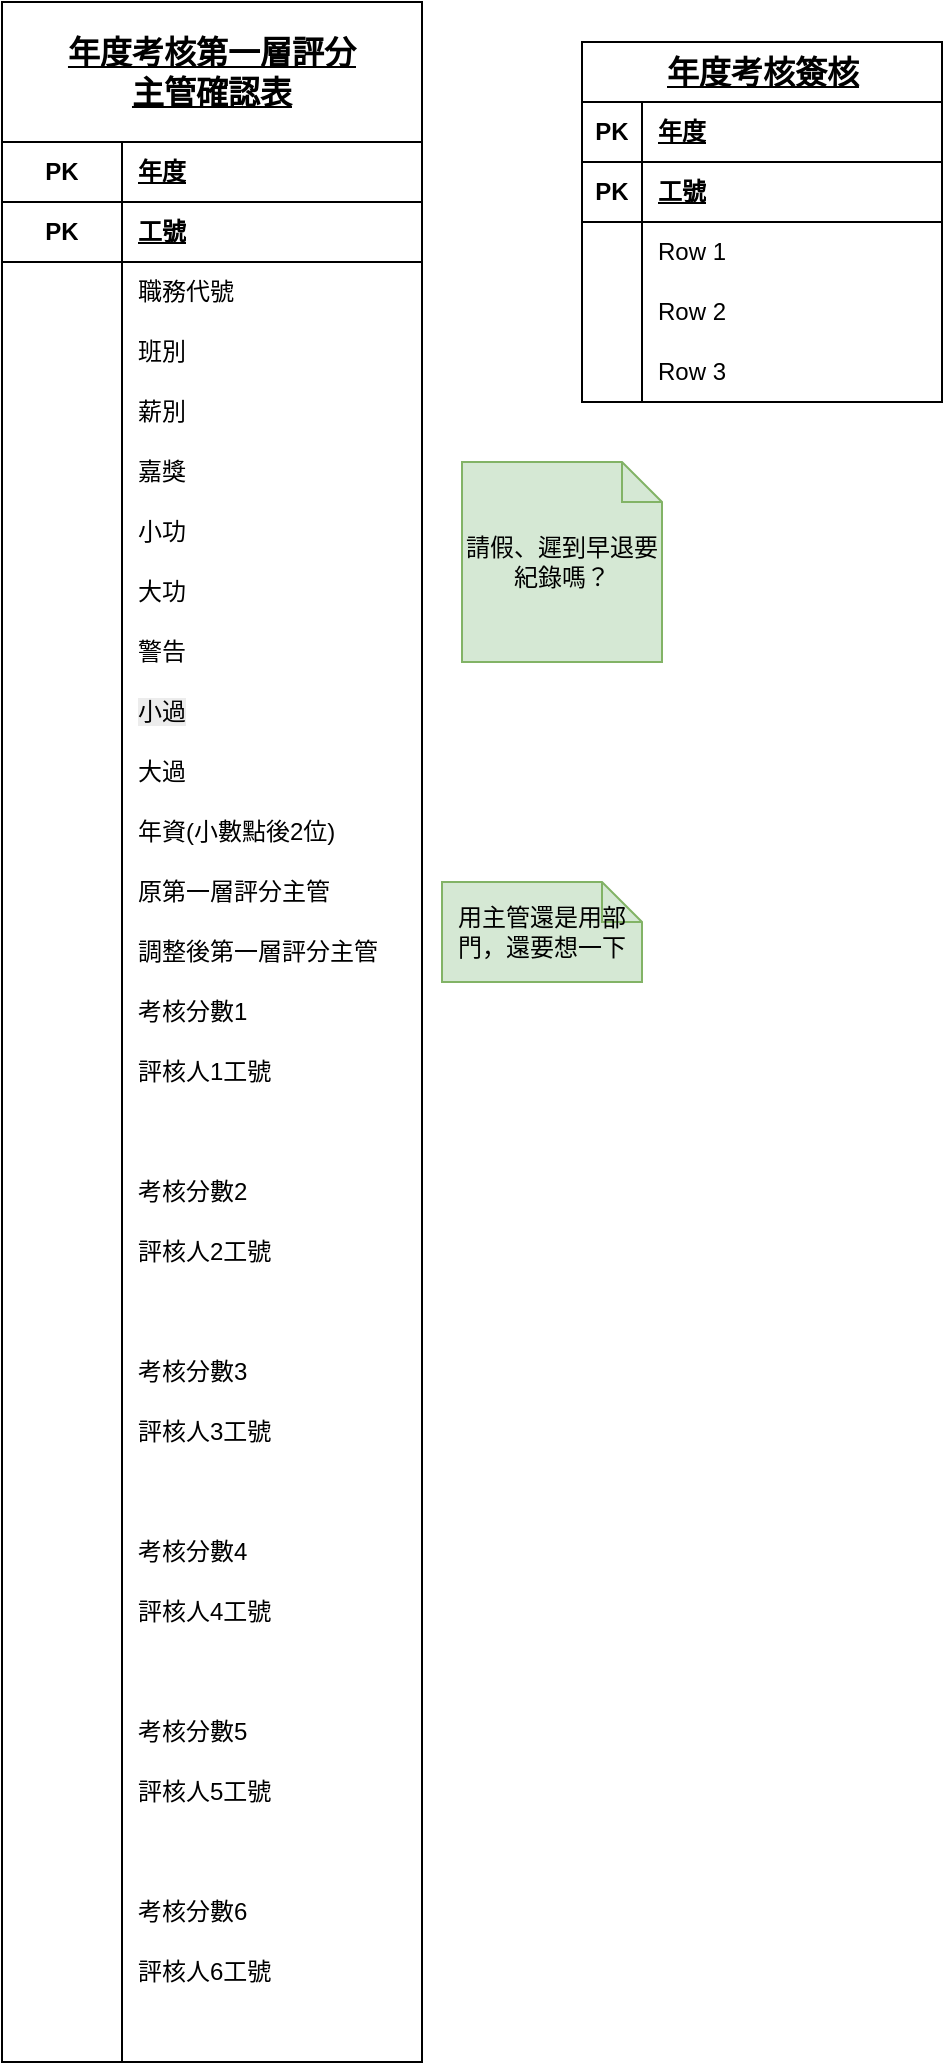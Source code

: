 <mxfile version="28.1.1">
  <diagram id="C5RBs43oDa-KdzZeNtuy" name="Page-1">
    <mxGraphModel dx="1178" dy="734" grid="1" gridSize="10" guides="1" tooltips="1" connect="1" arrows="1" fold="1" page="1" pageScale="1" pageWidth="827" pageHeight="1169" math="0" shadow="0">
      <root>
        <mxCell id="WIyWlLk6GJQsqaUBKTNV-0" />
        <mxCell id="WIyWlLk6GJQsqaUBKTNV-1" parent="WIyWlLk6GJQsqaUBKTNV-0" />
        <mxCell id="mXp_F0Fjo8n4CY_Ymyif-0" value="&lt;u&gt;&lt;span style=&quot;font-family: 微軟正黑體;&quot;&gt;&lt;font style=&quot;font-size: 16px;&quot;&gt;年度考核第一層評分&lt;br&gt;主管確認表&lt;/font&gt;&lt;/span&gt;&lt;/u&gt;" style="shape=table;startSize=70;container=1;collapsible=1;childLayout=tableLayout;fixedRows=1;rowLines=0;fontStyle=1;align=center;resizeLast=1;html=1;whiteSpace=wrap;" parent="WIyWlLk6GJQsqaUBKTNV-1" vertex="1">
          <mxGeometry x="210" y="110" width="210" height="1030" as="geometry" />
        </mxCell>
        <mxCell id="mXp_F0Fjo8n4CY_Ymyif-42" style="shape=tableRow;horizontal=0;startSize=0;swimlaneHead=0;swimlaneBody=0;fillColor=none;collapsible=0;dropTarget=0;points=[[0,0.5],[1,0.5]];portConstraint=eastwest;top=0;left=0;right=0;bottom=1;html=1;" parent="mXp_F0Fjo8n4CY_Ymyif-0" vertex="1">
          <mxGeometry y="70" width="210" height="30" as="geometry" />
        </mxCell>
        <mxCell id="mXp_F0Fjo8n4CY_Ymyif-43" value="PK" style="shape=partialRectangle;connectable=0;fillColor=none;top=0;left=0;bottom=0;right=0;fontStyle=1;overflow=hidden;html=1;whiteSpace=wrap;" parent="mXp_F0Fjo8n4CY_Ymyif-42" vertex="1">
          <mxGeometry width="60" height="30" as="geometry">
            <mxRectangle width="60" height="30" as="alternateBounds" />
          </mxGeometry>
        </mxCell>
        <mxCell id="mXp_F0Fjo8n4CY_Ymyif-44" value="年度" style="shape=partialRectangle;connectable=0;fillColor=none;top=0;left=0;bottom=0;right=0;align=left;spacingLeft=6;fontStyle=5;overflow=hidden;html=1;whiteSpace=wrap;" parent="mXp_F0Fjo8n4CY_Ymyif-42" vertex="1">
          <mxGeometry x="60" width="150" height="30" as="geometry">
            <mxRectangle width="150" height="30" as="alternateBounds" />
          </mxGeometry>
        </mxCell>
        <mxCell id="mXp_F0Fjo8n4CY_Ymyif-4" value="" style="shape=tableRow;horizontal=0;startSize=0;swimlaneHead=0;swimlaneBody=0;fillColor=none;collapsible=0;dropTarget=0;points=[[0,0.5],[1,0.5]];portConstraint=eastwest;top=0;left=0;right=0;bottom=1;html=1;" parent="mXp_F0Fjo8n4CY_Ymyif-0" vertex="1">
          <mxGeometry y="100" width="210" height="30" as="geometry" />
        </mxCell>
        <mxCell id="mXp_F0Fjo8n4CY_Ymyif-5" value="PK" style="shape=partialRectangle;connectable=0;fillColor=none;top=0;left=0;bottom=0;right=0;fontStyle=1;overflow=hidden;html=1;whiteSpace=wrap;" parent="mXp_F0Fjo8n4CY_Ymyif-4" vertex="1">
          <mxGeometry width="60" height="30" as="geometry">
            <mxRectangle width="60" height="30" as="alternateBounds" />
          </mxGeometry>
        </mxCell>
        <mxCell id="mXp_F0Fjo8n4CY_Ymyif-6" value="工號" style="shape=partialRectangle;connectable=0;fillColor=none;top=0;left=0;bottom=0;right=0;align=left;spacingLeft=6;fontStyle=5;overflow=hidden;html=1;whiteSpace=wrap;" parent="mXp_F0Fjo8n4CY_Ymyif-4" vertex="1">
          <mxGeometry x="60" width="150" height="30" as="geometry">
            <mxRectangle width="150" height="30" as="alternateBounds" />
          </mxGeometry>
        </mxCell>
        <mxCell id="mXp_F0Fjo8n4CY_Ymyif-7" value="" style="shape=tableRow;horizontal=0;startSize=0;swimlaneHead=0;swimlaneBody=0;fillColor=none;collapsible=0;dropTarget=0;points=[[0,0.5],[1,0.5]];portConstraint=eastwest;top=0;left=0;right=0;bottom=0;html=1;" parent="mXp_F0Fjo8n4CY_Ymyif-0" vertex="1">
          <mxGeometry y="130" width="210" height="30" as="geometry" />
        </mxCell>
        <mxCell id="mXp_F0Fjo8n4CY_Ymyif-8" value="" style="shape=partialRectangle;connectable=0;fillColor=none;top=0;left=0;bottom=0;right=0;editable=1;overflow=hidden;html=1;whiteSpace=wrap;" parent="mXp_F0Fjo8n4CY_Ymyif-7" vertex="1">
          <mxGeometry width="60" height="30" as="geometry">
            <mxRectangle width="60" height="30" as="alternateBounds" />
          </mxGeometry>
        </mxCell>
        <mxCell id="mXp_F0Fjo8n4CY_Ymyif-9" value="職務代號" style="shape=partialRectangle;connectable=0;fillColor=none;top=0;left=0;bottom=0;right=0;align=left;spacingLeft=6;overflow=hidden;html=1;whiteSpace=wrap;" parent="mXp_F0Fjo8n4CY_Ymyif-7" vertex="1">
          <mxGeometry x="60" width="150" height="30" as="geometry">
            <mxRectangle width="150" height="30" as="alternateBounds" />
          </mxGeometry>
        </mxCell>
        <mxCell id="mXp_F0Fjo8n4CY_Ymyif-10" value="" style="shape=tableRow;horizontal=0;startSize=0;swimlaneHead=0;swimlaneBody=0;fillColor=none;collapsible=0;dropTarget=0;points=[[0,0.5],[1,0.5]];portConstraint=eastwest;top=0;left=0;right=0;bottom=0;html=1;" parent="mXp_F0Fjo8n4CY_Ymyif-0" vertex="1">
          <mxGeometry y="160" width="210" height="30" as="geometry" />
        </mxCell>
        <mxCell id="mXp_F0Fjo8n4CY_Ymyif-11" value="" style="shape=partialRectangle;connectable=0;fillColor=none;top=0;left=0;bottom=0;right=0;editable=1;overflow=hidden;html=1;whiteSpace=wrap;" parent="mXp_F0Fjo8n4CY_Ymyif-10" vertex="1">
          <mxGeometry width="60" height="30" as="geometry">
            <mxRectangle width="60" height="30" as="alternateBounds" />
          </mxGeometry>
        </mxCell>
        <mxCell id="mXp_F0Fjo8n4CY_Ymyif-12" value="班別" style="shape=partialRectangle;connectable=0;fillColor=none;top=0;left=0;bottom=0;right=0;align=left;spacingLeft=6;overflow=hidden;html=1;whiteSpace=wrap;" parent="mXp_F0Fjo8n4CY_Ymyif-10" vertex="1">
          <mxGeometry x="60" width="150" height="30" as="geometry">
            <mxRectangle width="150" height="30" as="alternateBounds" />
          </mxGeometry>
        </mxCell>
        <mxCell id="mXp_F0Fjo8n4CY_Ymyif-36" style="shape=tableRow;horizontal=0;startSize=0;swimlaneHead=0;swimlaneBody=0;fillColor=none;collapsible=0;dropTarget=0;points=[[0,0.5],[1,0.5]];portConstraint=eastwest;top=0;left=0;right=0;bottom=0;html=1;" parent="mXp_F0Fjo8n4CY_Ymyif-0" vertex="1">
          <mxGeometry y="190" width="210" height="30" as="geometry" />
        </mxCell>
        <mxCell id="mXp_F0Fjo8n4CY_Ymyif-37" style="shape=partialRectangle;connectable=0;fillColor=none;top=0;left=0;bottom=0;right=0;editable=1;overflow=hidden;html=1;whiteSpace=wrap;" parent="mXp_F0Fjo8n4CY_Ymyif-36" vertex="1">
          <mxGeometry width="60" height="30" as="geometry">
            <mxRectangle width="60" height="30" as="alternateBounds" />
          </mxGeometry>
        </mxCell>
        <mxCell id="mXp_F0Fjo8n4CY_Ymyif-38" value="薪別" style="shape=partialRectangle;connectable=0;fillColor=none;top=0;left=0;bottom=0;right=0;align=left;spacingLeft=6;overflow=hidden;html=1;whiteSpace=wrap;" parent="mXp_F0Fjo8n4CY_Ymyif-36" vertex="1">
          <mxGeometry x="60" width="150" height="30" as="geometry">
            <mxRectangle width="150" height="30" as="alternateBounds" />
          </mxGeometry>
        </mxCell>
        <mxCell id="mXp_F0Fjo8n4CY_Ymyif-67" style="shape=tableRow;horizontal=0;startSize=0;swimlaneHead=0;swimlaneBody=0;fillColor=none;collapsible=0;dropTarget=0;points=[[0,0.5],[1,0.5]];portConstraint=eastwest;top=0;left=0;right=0;bottom=0;html=1;" parent="mXp_F0Fjo8n4CY_Ymyif-0" vertex="1">
          <mxGeometry y="220" width="210" height="30" as="geometry" />
        </mxCell>
        <mxCell id="mXp_F0Fjo8n4CY_Ymyif-68" style="shape=partialRectangle;connectable=0;fillColor=none;top=0;left=0;bottom=0;right=0;editable=1;overflow=hidden;html=1;whiteSpace=wrap;" parent="mXp_F0Fjo8n4CY_Ymyif-67" vertex="1">
          <mxGeometry width="60" height="30" as="geometry">
            <mxRectangle width="60" height="30" as="alternateBounds" />
          </mxGeometry>
        </mxCell>
        <mxCell id="mXp_F0Fjo8n4CY_Ymyif-69" value="&lt;span style=&quot;text-align: center; text-wrap-mode: nowrap;&quot;&gt;嘉獎&lt;/span&gt;" style="shape=partialRectangle;connectable=0;fillColor=none;top=0;left=0;bottom=0;right=0;align=left;spacingLeft=6;overflow=hidden;html=1;whiteSpace=wrap;" parent="mXp_F0Fjo8n4CY_Ymyif-67" vertex="1">
          <mxGeometry x="60" width="150" height="30" as="geometry">
            <mxRectangle width="150" height="30" as="alternateBounds" />
          </mxGeometry>
        </mxCell>
        <mxCell id="mXp_F0Fjo8n4CY_Ymyif-64" style="shape=tableRow;horizontal=0;startSize=0;swimlaneHead=0;swimlaneBody=0;fillColor=none;collapsible=0;dropTarget=0;points=[[0,0.5],[1,0.5]];portConstraint=eastwest;top=0;left=0;right=0;bottom=0;html=1;" parent="mXp_F0Fjo8n4CY_Ymyif-0" vertex="1">
          <mxGeometry y="250" width="210" height="30" as="geometry" />
        </mxCell>
        <mxCell id="mXp_F0Fjo8n4CY_Ymyif-65" style="shape=partialRectangle;connectable=0;fillColor=none;top=0;left=0;bottom=0;right=0;editable=1;overflow=hidden;html=1;whiteSpace=wrap;" parent="mXp_F0Fjo8n4CY_Ymyif-64" vertex="1">
          <mxGeometry width="60" height="30" as="geometry">
            <mxRectangle width="60" height="30" as="alternateBounds" />
          </mxGeometry>
        </mxCell>
        <mxCell id="mXp_F0Fjo8n4CY_Ymyif-66" value="&lt;div style=&quot;text-align: center;&quot;&gt;&lt;span style=&quot;background-color: transparent; color: light-dark(rgb(0, 0, 0), rgb(255, 255, 255)); text-wrap-mode: nowrap;&quot;&gt;小功&lt;/span&gt;&lt;/div&gt;" style="shape=partialRectangle;connectable=0;fillColor=none;top=0;left=0;bottom=0;right=0;align=left;spacingLeft=6;overflow=hidden;html=1;whiteSpace=wrap;" parent="mXp_F0Fjo8n4CY_Ymyif-64" vertex="1">
          <mxGeometry x="60" width="150" height="30" as="geometry">
            <mxRectangle width="150" height="30" as="alternateBounds" />
          </mxGeometry>
        </mxCell>
        <mxCell id="mXp_F0Fjo8n4CY_Ymyif-61" style="shape=tableRow;horizontal=0;startSize=0;swimlaneHead=0;swimlaneBody=0;fillColor=none;collapsible=0;dropTarget=0;points=[[0,0.5],[1,0.5]];portConstraint=eastwest;top=0;left=0;right=0;bottom=0;html=1;" parent="mXp_F0Fjo8n4CY_Ymyif-0" vertex="1">
          <mxGeometry y="280" width="210" height="30" as="geometry" />
        </mxCell>
        <mxCell id="mXp_F0Fjo8n4CY_Ymyif-62" style="shape=partialRectangle;connectable=0;fillColor=none;top=0;left=0;bottom=0;right=0;editable=1;overflow=hidden;html=1;whiteSpace=wrap;" parent="mXp_F0Fjo8n4CY_Ymyif-61" vertex="1">
          <mxGeometry width="60" height="30" as="geometry">
            <mxRectangle width="60" height="30" as="alternateBounds" />
          </mxGeometry>
        </mxCell>
        <mxCell id="mXp_F0Fjo8n4CY_Ymyif-63" value="&lt;span style=&quot;text-align: center; text-wrap-mode: nowrap;&quot;&gt;大功&lt;/span&gt;" style="shape=partialRectangle;connectable=0;fillColor=none;top=0;left=0;bottom=0;right=0;align=left;spacingLeft=6;overflow=hidden;html=1;whiteSpace=wrap;" parent="mXp_F0Fjo8n4CY_Ymyif-61" vertex="1">
          <mxGeometry x="60" width="150" height="30" as="geometry">
            <mxRectangle width="150" height="30" as="alternateBounds" />
          </mxGeometry>
        </mxCell>
        <mxCell id="mXp_F0Fjo8n4CY_Ymyif-58" style="shape=tableRow;horizontal=0;startSize=0;swimlaneHead=0;swimlaneBody=0;fillColor=none;collapsible=0;dropTarget=0;points=[[0,0.5],[1,0.5]];portConstraint=eastwest;top=0;left=0;right=0;bottom=0;html=1;" parent="mXp_F0Fjo8n4CY_Ymyif-0" vertex="1">
          <mxGeometry y="310" width="210" height="30" as="geometry" />
        </mxCell>
        <mxCell id="mXp_F0Fjo8n4CY_Ymyif-59" style="shape=partialRectangle;connectable=0;fillColor=none;top=0;left=0;bottom=0;right=0;editable=1;overflow=hidden;html=1;whiteSpace=wrap;" parent="mXp_F0Fjo8n4CY_Ymyif-58" vertex="1">
          <mxGeometry width="60" height="30" as="geometry">
            <mxRectangle width="60" height="30" as="alternateBounds" />
          </mxGeometry>
        </mxCell>
        <mxCell id="mXp_F0Fjo8n4CY_Ymyif-60" value="&lt;span style=&quot;text-align: center; text-wrap-mode: nowrap;&quot;&gt;警告&lt;/span&gt;" style="shape=partialRectangle;connectable=0;fillColor=none;top=0;left=0;bottom=0;right=0;align=left;spacingLeft=6;overflow=hidden;html=1;whiteSpace=wrap;" parent="mXp_F0Fjo8n4CY_Ymyif-58" vertex="1">
          <mxGeometry x="60" width="150" height="30" as="geometry">
            <mxRectangle width="150" height="30" as="alternateBounds" />
          </mxGeometry>
        </mxCell>
        <mxCell id="mXp_F0Fjo8n4CY_Ymyif-55" style="shape=tableRow;horizontal=0;startSize=0;swimlaneHead=0;swimlaneBody=0;fillColor=none;collapsible=0;dropTarget=0;points=[[0,0.5],[1,0.5]];portConstraint=eastwest;top=0;left=0;right=0;bottom=0;html=1;" parent="mXp_F0Fjo8n4CY_Ymyif-0" vertex="1">
          <mxGeometry y="340" width="210" height="30" as="geometry" />
        </mxCell>
        <mxCell id="mXp_F0Fjo8n4CY_Ymyif-56" style="shape=partialRectangle;connectable=0;fillColor=none;top=0;left=0;bottom=0;right=0;editable=1;overflow=hidden;html=1;whiteSpace=wrap;" parent="mXp_F0Fjo8n4CY_Ymyif-55" vertex="1">
          <mxGeometry width="60" height="30" as="geometry">
            <mxRectangle width="60" height="30" as="alternateBounds" />
          </mxGeometry>
        </mxCell>
        <mxCell id="mXp_F0Fjo8n4CY_Ymyif-57" value="&lt;span style=&quot;color: rgb(0, 0, 0); font-family: Helvetica; font-size: 12px; font-style: normal; font-variant-ligatures: normal; font-variant-caps: normal; font-weight: 400; letter-spacing: normal; orphans: 2; text-align: center; text-indent: 0px; text-transform: none; widows: 2; word-spacing: 0px; -webkit-text-stroke-width: 0px; white-space: nowrap; background-color: rgb(236, 236, 236); text-decoration-thickness: initial; text-decoration-style: initial; text-decoration-color: initial; float: none; display: inline !important;&quot;&gt;小過&lt;/span&gt;" style="shape=partialRectangle;connectable=0;fillColor=none;top=0;left=0;bottom=0;right=0;align=left;spacingLeft=6;overflow=hidden;html=1;whiteSpace=wrap;" parent="mXp_F0Fjo8n4CY_Ymyif-55" vertex="1">
          <mxGeometry x="60" width="150" height="30" as="geometry">
            <mxRectangle width="150" height="30" as="alternateBounds" />
          </mxGeometry>
        </mxCell>
        <mxCell id="mXp_F0Fjo8n4CY_Ymyif-52" style="shape=tableRow;horizontal=0;startSize=0;swimlaneHead=0;swimlaneBody=0;fillColor=none;collapsible=0;dropTarget=0;points=[[0,0.5],[1,0.5]];portConstraint=eastwest;top=0;left=0;right=0;bottom=0;html=1;" parent="mXp_F0Fjo8n4CY_Ymyif-0" vertex="1">
          <mxGeometry y="370" width="210" height="30" as="geometry" />
        </mxCell>
        <mxCell id="mXp_F0Fjo8n4CY_Ymyif-53" style="shape=partialRectangle;connectable=0;fillColor=none;top=0;left=0;bottom=0;right=0;editable=1;overflow=hidden;html=1;whiteSpace=wrap;" parent="mXp_F0Fjo8n4CY_Ymyif-52" vertex="1">
          <mxGeometry width="60" height="30" as="geometry">
            <mxRectangle width="60" height="30" as="alternateBounds" />
          </mxGeometry>
        </mxCell>
        <mxCell id="mXp_F0Fjo8n4CY_Ymyif-54" value="&lt;span style=&quot;text-align: center; text-wrap-mode: nowrap;&quot;&gt;大過&lt;/span&gt;" style="shape=partialRectangle;connectable=0;fillColor=none;top=0;left=0;bottom=0;right=0;align=left;spacingLeft=6;overflow=hidden;html=1;whiteSpace=wrap;" parent="mXp_F0Fjo8n4CY_Ymyif-52" vertex="1">
          <mxGeometry x="60" width="150" height="30" as="geometry">
            <mxRectangle width="150" height="30" as="alternateBounds" />
          </mxGeometry>
        </mxCell>
        <mxCell id="mXp_F0Fjo8n4CY_Ymyif-39" style="shape=tableRow;horizontal=0;startSize=0;swimlaneHead=0;swimlaneBody=0;fillColor=none;collapsible=0;dropTarget=0;points=[[0,0.5],[1,0.5]];portConstraint=eastwest;top=0;left=0;right=0;bottom=0;html=1;" parent="mXp_F0Fjo8n4CY_Ymyif-0" vertex="1">
          <mxGeometry y="400" width="210" height="30" as="geometry" />
        </mxCell>
        <mxCell id="mXp_F0Fjo8n4CY_Ymyif-40" style="shape=partialRectangle;connectable=0;fillColor=none;top=0;left=0;bottom=0;right=0;editable=1;overflow=hidden;html=1;whiteSpace=wrap;" parent="mXp_F0Fjo8n4CY_Ymyif-39" vertex="1">
          <mxGeometry width="60" height="30" as="geometry">
            <mxRectangle width="60" height="30" as="alternateBounds" />
          </mxGeometry>
        </mxCell>
        <mxCell id="mXp_F0Fjo8n4CY_Ymyif-41" value="年資(小數點後2位)" style="shape=partialRectangle;connectable=0;fillColor=none;top=0;left=0;bottom=0;right=0;align=left;spacingLeft=6;overflow=hidden;html=1;whiteSpace=wrap;" parent="mXp_F0Fjo8n4CY_Ymyif-39" vertex="1">
          <mxGeometry x="60" width="150" height="30" as="geometry">
            <mxRectangle width="150" height="30" as="alternateBounds" />
          </mxGeometry>
        </mxCell>
        <mxCell id="mXp_F0Fjo8n4CY_Ymyif-33" style="shape=tableRow;horizontal=0;startSize=0;swimlaneHead=0;swimlaneBody=0;fillColor=none;collapsible=0;dropTarget=0;points=[[0,0.5],[1,0.5]];portConstraint=eastwest;top=0;left=0;right=0;bottom=0;html=1;" parent="mXp_F0Fjo8n4CY_Ymyif-0" vertex="1">
          <mxGeometry y="430" width="210" height="30" as="geometry" />
        </mxCell>
        <mxCell id="mXp_F0Fjo8n4CY_Ymyif-34" style="shape=partialRectangle;connectable=0;fillColor=none;top=0;left=0;bottom=0;right=0;editable=1;overflow=hidden;html=1;whiteSpace=wrap;" parent="mXp_F0Fjo8n4CY_Ymyif-33" vertex="1">
          <mxGeometry width="60" height="30" as="geometry">
            <mxRectangle width="60" height="30" as="alternateBounds" />
          </mxGeometry>
        </mxCell>
        <mxCell id="mXp_F0Fjo8n4CY_Ymyif-35" value="原第一層評分主管" style="shape=partialRectangle;connectable=0;fillColor=none;top=0;left=0;bottom=0;right=0;align=left;spacingLeft=6;overflow=hidden;html=1;whiteSpace=wrap;" parent="mXp_F0Fjo8n4CY_Ymyif-33" vertex="1">
          <mxGeometry x="60" width="150" height="30" as="geometry">
            <mxRectangle width="150" height="30" as="alternateBounds" />
          </mxGeometry>
        </mxCell>
        <mxCell id="mXp_F0Fjo8n4CY_Ymyif-30" style="shape=tableRow;horizontal=0;startSize=0;swimlaneHead=0;swimlaneBody=0;fillColor=none;collapsible=0;dropTarget=0;points=[[0,0.5],[1,0.5]];portConstraint=eastwest;top=0;left=0;right=0;bottom=0;html=1;" parent="mXp_F0Fjo8n4CY_Ymyif-0" vertex="1">
          <mxGeometry y="460" width="210" height="30" as="geometry" />
        </mxCell>
        <mxCell id="mXp_F0Fjo8n4CY_Ymyif-31" style="shape=partialRectangle;connectable=0;fillColor=none;top=0;left=0;bottom=0;right=0;editable=1;overflow=hidden;html=1;whiteSpace=wrap;" parent="mXp_F0Fjo8n4CY_Ymyif-30" vertex="1">
          <mxGeometry width="60" height="30" as="geometry">
            <mxRectangle width="60" height="30" as="alternateBounds" />
          </mxGeometry>
        </mxCell>
        <mxCell id="mXp_F0Fjo8n4CY_Ymyif-32" value="調整後第一層評分主管" style="shape=partialRectangle;connectable=0;fillColor=none;top=0;left=0;bottom=0;right=0;align=left;spacingLeft=6;overflow=hidden;html=1;whiteSpace=wrap;" parent="mXp_F0Fjo8n4CY_Ymyif-30" vertex="1">
          <mxGeometry x="60" width="150" height="30" as="geometry">
            <mxRectangle width="150" height="30" as="alternateBounds" />
          </mxGeometry>
        </mxCell>
        <mxCell id="mXp_F0Fjo8n4CY_Ymyif-49" style="shape=tableRow;horizontal=0;startSize=0;swimlaneHead=0;swimlaneBody=0;fillColor=none;collapsible=0;dropTarget=0;points=[[0,0.5],[1,0.5]];portConstraint=eastwest;top=0;left=0;right=0;bottom=0;html=1;" parent="mXp_F0Fjo8n4CY_Ymyif-0" vertex="1">
          <mxGeometry y="490" width="210" height="30" as="geometry" />
        </mxCell>
        <mxCell id="mXp_F0Fjo8n4CY_Ymyif-50" style="shape=partialRectangle;connectable=0;fillColor=none;top=0;left=0;bottom=0;right=0;editable=1;overflow=hidden;html=1;whiteSpace=wrap;" parent="mXp_F0Fjo8n4CY_Ymyif-49" vertex="1">
          <mxGeometry width="60" height="30" as="geometry">
            <mxRectangle width="60" height="30" as="alternateBounds" />
          </mxGeometry>
        </mxCell>
        <mxCell id="mXp_F0Fjo8n4CY_Ymyif-51" value="考核分數1" style="shape=partialRectangle;connectable=0;fillColor=none;top=0;left=0;bottom=0;right=0;align=left;spacingLeft=6;overflow=hidden;html=1;whiteSpace=wrap;" parent="mXp_F0Fjo8n4CY_Ymyif-49" vertex="1">
          <mxGeometry x="60" width="150" height="30" as="geometry">
            <mxRectangle width="150" height="30" as="alternateBounds" />
          </mxGeometry>
        </mxCell>
        <mxCell id="mXp_F0Fjo8n4CY_Ymyif-102" style="shape=tableRow;horizontal=0;startSize=0;swimlaneHead=0;swimlaneBody=0;fillColor=none;collapsible=0;dropTarget=0;points=[[0,0.5],[1,0.5]];portConstraint=eastwest;top=0;left=0;right=0;bottom=0;html=1;" parent="mXp_F0Fjo8n4CY_Ymyif-0" vertex="1">
          <mxGeometry y="520" width="210" height="30" as="geometry" />
        </mxCell>
        <mxCell id="mXp_F0Fjo8n4CY_Ymyif-103" style="shape=partialRectangle;connectable=0;fillColor=none;top=0;left=0;bottom=0;right=0;editable=1;overflow=hidden;html=1;whiteSpace=wrap;" parent="mXp_F0Fjo8n4CY_Ymyif-102" vertex="1">
          <mxGeometry width="60" height="30" as="geometry">
            <mxRectangle width="60" height="30" as="alternateBounds" />
          </mxGeometry>
        </mxCell>
        <mxCell id="mXp_F0Fjo8n4CY_Ymyif-104" value="評核人1工號" style="shape=partialRectangle;connectable=0;fillColor=none;top=0;left=0;bottom=0;right=0;align=left;spacingLeft=6;overflow=hidden;html=1;whiteSpace=wrap;" parent="mXp_F0Fjo8n4CY_Ymyif-102" vertex="1">
          <mxGeometry x="60" width="150" height="30" as="geometry">
            <mxRectangle width="150" height="30" as="alternateBounds" />
          </mxGeometry>
        </mxCell>
        <mxCell id="mXp_F0Fjo8n4CY_Ymyif-105" style="shape=tableRow;horizontal=0;startSize=0;swimlaneHead=0;swimlaneBody=0;fillColor=none;collapsible=0;dropTarget=0;points=[[0,0.5],[1,0.5]];portConstraint=eastwest;top=0;left=0;right=0;bottom=0;html=1;" parent="mXp_F0Fjo8n4CY_Ymyif-0" vertex="1">
          <mxGeometry y="550" width="210" height="30" as="geometry" />
        </mxCell>
        <mxCell id="mXp_F0Fjo8n4CY_Ymyif-106" style="shape=partialRectangle;connectable=0;fillColor=none;top=0;left=0;bottom=0;right=0;editable=1;overflow=hidden;html=1;whiteSpace=wrap;" parent="mXp_F0Fjo8n4CY_Ymyif-105" vertex="1">
          <mxGeometry width="60" height="30" as="geometry">
            <mxRectangle width="60" height="30" as="alternateBounds" />
          </mxGeometry>
        </mxCell>
        <mxCell id="mXp_F0Fjo8n4CY_Ymyif-107" style="shape=partialRectangle;connectable=0;fillColor=none;top=0;left=0;bottom=0;right=0;align=left;spacingLeft=6;overflow=hidden;html=1;whiteSpace=wrap;" parent="mXp_F0Fjo8n4CY_Ymyif-105" vertex="1">
          <mxGeometry x="60" width="150" height="30" as="geometry">
            <mxRectangle width="150" height="30" as="alternateBounds" />
          </mxGeometry>
        </mxCell>
        <mxCell id="mXp_F0Fjo8n4CY_Ymyif-99" style="shape=tableRow;horizontal=0;startSize=0;swimlaneHead=0;swimlaneBody=0;fillColor=none;collapsible=0;dropTarget=0;points=[[0,0.5],[1,0.5]];portConstraint=eastwest;top=0;left=0;right=0;bottom=0;html=1;" parent="mXp_F0Fjo8n4CY_Ymyif-0" vertex="1">
          <mxGeometry y="580" width="210" height="30" as="geometry" />
        </mxCell>
        <mxCell id="mXp_F0Fjo8n4CY_Ymyif-100" style="shape=partialRectangle;connectable=0;fillColor=none;top=0;left=0;bottom=0;right=0;editable=1;overflow=hidden;html=1;whiteSpace=wrap;" parent="mXp_F0Fjo8n4CY_Ymyif-99" vertex="1">
          <mxGeometry width="60" height="30" as="geometry">
            <mxRectangle width="60" height="30" as="alternateBounds" />
          </mxGeometry>
        </mxCell>
        <mxCell id="mXp_F0Fjo8n4CY_Ymyif-101" value="考核分數2" style="shape=partialRectangle;connectable=0;fillColor=none;top=0;left=0;bottom=0;right=0;align=left;spacingLeft=6;overflow=hidden;html=1;whiteSpace=wrap;" parent="mXp_F0Fjo8n4CY_Ymyif-99" vertex="1">
          <mxGeometry x="60" width="150" height="30" as="geometry">
            <mxRectangle width="150" height="30" as="alternateBounds" />
          </mxGeometry>
        </mxCell>
        <mxCell id="mXp_F0Fjo8n4CY_Ymyif-96" style="shape=tableRow;horizontal=0;startSize=0;swimlaneHead=0;swimlaneBody=0;fillColor=none;collapsible=0;dropTarget=0;points=[[0,0.5],[1,0.5]];portConstraint=eastwest;top=0;left=0;right=0;bottom=0;html=1;" parent="mXp_F0Fjo8n4CY_Ymyif-0" vertex="1">
          <mxGeometry y="610" width="210" height="30" as="geometry" />
        </mxCell>
        <mxCell id="mXp_F0Fjo8n4CY_Ymyif-97" style="shape=partialRectangle;connectable=0;fillColor=none;top=0;left=0;bottom=0;right=0;editable=1;overflow=hidden;html=1;whiteSpace=wrap;" parent="mXp_F0Fjo8n4CY_Ymyif-96" vertex="1">
          <mxGeometry width="60" height="30" as="geometry">
            <mxRectangle width="60" height="30" as="alternateBounds" />
          </mxGeometry>
        </mxCell>
        <mxCell id="mXp_F0Fjo8n4CY_Ymyif-98" value="評核人2工號" style="shape=partialRectangle;connectable=0;fillColor=none;top=0;left=0;bottom=0;right=0;align=left;spacingLeft=6;overflow=hidden;html=1;whiteSpace=wrap;" parent="mXp_F0Fjo8n4CY_Ymyif-96" vertex="1">
          <mxGeometry x="60" width="150" height="30" as="geometry">
            <mxRectangle width="150" height="30" as="alternateBounds" />
          </mxGeometry>
        </mxCell>
        <mxCell id="mXp_F0Fjo8n4CY_Ymyif-108" style="shape=tableRow;horizontal=0;startSize=0;swimlaneHead=0;swimlaneBody=0;fillColor=none;collapsible=0;dropTarget=0;points=[[0,0.5],[1,0.5]];portConstraint=eastwest;top=0;left=0;right=0;bottom=0;html=1;" parent="mXp_F0Fjo8n4CY_Ymyif-0" vertex="1">
          <mxGeometry y="640" width="210" height="30" as="geometry" />
        </mxCell>
        <mxCell id="mXp_F0Fjo8n4CY_Ymyif-109" style="shape=partialRectangle;connectable=0;fillColor=none;top=0;left=0;bottom=0;right=0;editable=1;overflow=hidden;html=1;whiteSpace=wrap;" parent="mXp_F0Fjo8n4CY_Ymyif-108" vertex="1">
          <mxGeometry width="60" height="30" as="geometry">
            <mxRectangle width="60" height="30" as="alternateBounds" />
          </mxGeometry>
        </mxCell>
        <mxCell id="mXp_F0Fjo8n4CY_Ymyif-110" style="shape=partialRectangle;connectable=0;fillColor=none;top=0;left=0;bottom=0;right=0;align=left;spacingLeft=6;overflow=hidden;html=1;whiteSpace=wrap;" parent="mXp_F0Fjo8n4CY_Ymyif-108" vertex="1">
          <mxGeometry x="60" width="150" height="30" as="geometry">
            <mxRectangle width="150" height="30" as="alternateBounds" />
          </mxGeometry>
        </mxCell>
        <mxCell id="mXp_F0Fjo8n4CY_Ymyif-93" style="shape=tableRow;horizontal=0;startSize=0;swimlaneHead=0;swimlaneBody=0;fillColor=none;collapsible=0;dropTarget=0;points=[[0,0.5],[1,0.5]];portConstraint=eastwest;top=0;left=0;right=0;bottom=0;html=1;" parent="mXp_F0Fjo8n4CY_Ymyif-0" vertex="1">
          <mxGeometry y="670" width="210" height="30" as="geometry" />
        </mxCell>
        <mxCell id="mXp_F0Fjo8n4CY_Ymyif-94" style="shape=partialRectangle;connectable=0;fillColor=none;top=0;left=0;bottom=0;right=0;editable=1;overflow=hidden;html=1;whiteSpace=wrap;" parent="mXp_F0Fjo8n4CY_Ymyif-93" vertex="1">
          <mxGeometry width="60" height="30" as="geometry">
            <mxRectangle width="60" height="30" as="alternateBounds" />
          </mxGeometry>
        </mxCell>
        <mxCell id="mXp_F0Fjo8n4CY_Ymyif-95" value="考核分數3" style="shape=partialRectangle;connectable=0;fillColor=none;top=0;left=0;bottom=0;right=0;align=left;spacingLeft=6;overflow=hidden;html=1;whiteSpace=wrap;" parent="mXp_F0Fjo8n4CY_Ymyif-93" vertex="1">
          <mxGeometry x="60" width="150" height="30" as="geometry">
            <mxRectangle width="150" height="30" as="alternateBounds" />
          </mxGeometry>
        </mxCell>
        <mxCell id="mXp_F0Fjo8n4CY_Ymyif-90" style="shape=tableRow;horizontal=0;startSize=0;swimlaneHead=0;swimlaneBody=0;fillColor=none;collapsible=0;dropTarget=0;points=[[0,0.5],[1,0.5]];portConstraint=eastwest;top=0;left=0;right=0;bottom=0;html=1;" parent="mXp_F0Fjo8n4CY_Ymyif-0" vertex="1">
          <mxGeometry y="700" width="210" height="30" as="geometry" />
        </mxCell>
        <mxCell id="mXp_F0Fjo8n4CY_Ymyif-91" style="shape=partialRectangle;connectable=0;fillColor=none;top=0;left=0;bottom=0;right=0;editable=1;overflow=hidden;html=1;whiteSpace=wrap;" parent="mXp_F0Fjo8n4CY_Ymyif-90" vertex="1">
          <mxGeometry width="60" height="30" as="geometry">
            <mxRectangle width="60" height="30" as="alternateBounds" />
          </mxGeometry>
        </mxCell>
        <mxCell id="mXp_F0Fjo8n4CY_Ymyif-92" value="評核人3工號" style="shape=partialRectangle;connectable=0;fillColor=none;top=0;left=0;bottom=0;right=0;align=left;spacingLeft=6;overflow=hidden;html=1;whiteSpace=wrap;" parent="mXp_F0Fjo8n4CY_Ymyif-90" vertex="1">
          <mxGeometry x="60" width="150" height="30" as="geometry">
            <mxRectangle width="150" height="30" as="alternateBounds" />
          </mxGeometry>
        </mxCell>
        <mxCell id="mXp_F0Fjo8n4CY_Ymyif-111" style="shape=tableRow;horizontal=0;startSize=0;swimlaneHead=0;swimlaneBody=0;fillColor=none;collapsible=0;dropTarget=0;points=[[0,0.5],[1,0.5]];portConstraint=eastwest;top=0;left=0;right=0;bottom=0;html=1;" parent="mXp_F0Fjo8n4CY_Ymyif-0" vertex="1">
          <mxGeometry y="730" width="210" height="30" as="geometry" />
        </mxCell>
        <mxCell id="mXp_F0Fjo8n4CY_Ymyif-112" style="shape=partialRectangle;connectable=0;fillColor=none;top=0;left=0;bottom=0;right=0;editable=1;overflow=hidden;html=1;whiteSpace=wrap;" parent="mXp_F0Fjo8n4CY_Ymyif-111" vertex="1">
          <mxGeometry width="60" height="30" as="geometry">
            <mxRectangle width="60" height="30" as="alternateBounds" />
          </mxGeometry>
        </mxCell>
        <mxCell id="mXp_F0Fjo8n4CY_Ymyif-113" style="shape=partialRectangle;connectable=0;fillColor=none;top=0;left=0;bottom=0;right=0;align=left;spacingLeft=6;overflow=hidden;html=1;whiteSpace=wrap;" parent="mXp_F0Fjo8n4CY_Ymyif-111" vertex="1">
          <mxGeometry x="60" width="150" height="30" as="geometry">
            <mxRectangle width="150" height="30" as="alternateBounds" />
          </mxGeometry>
        </mxCell>
        <mxCell id="mXp_F0Fjo8n4CY_Ymyif-87" style="shape=tableRow;horizontal=0;startSize=0;swimlaneHead=0;swimlaneBody=0;fillColor=none;collapsible=0;dropTarget=0;points=[[0,0.5],[1,0.5]];portConstraint=eastwest;top=0;left=0;right=0;bottom=0;html=1;" parent="mXp_F0Fjo8n4CY_Ymyif-0" vertex="1">
          <mxGeometry y="760" width="210" height="30" as="geometry" />
        </mxCell>
        <mxCell id="mXp_F0Fjo8n4CY_Ymyif-88" style="shape=partialRectangle;connectable=0;fillColor=none;top=0;left=0;bottom=0;right=0;editable=1;overflow=hidden;html=1;whiteSpace=wrap;" parent="mXp_F0Fjo8n4CY_Ymyif-87" vertex="1">
          <mxGeometry width="60" height="30" as="geometry">
            <mxRectangle width="60" height="30" as="alternateBounds" />
          </mxGeometry>
        </mxCell>
        <mxCell id="mXp_F0Fjo8n4CY_Ymyif-89" value="考核分數4" style="shape=partialRectangle;connectable=0;fillColor=none;top=0;left=0;bottom=0;right=0;align=left;spacingLeft=6;overflow=hidden;html=1;whiteSpace=wrap;" parent="mXp_F0Fjo8n4CY_Ymyif-87" vertex="1">
          <mxGeometry x="60" width="150" height="30" as="geometry">
            <mxRectangle width="150" height="30" as="alternateBounds" />
          </mxGeometry>
        </mxCell>
        <mxCell id="mXp_F0Fjo8n4CY_Ymyif-84" style="shape=tableRow;horizontal=0;startSize=0;swimlaneHead=0;swimlaneBody=0;fillColor=none;collapsible=0;dropTarget=0;points=[[0,0.5],[1,0.5]];portConstraint=eastwest;top=0;left=0;right=0;bottom=0;html=1;" parent="mXp_F0Fjo8n4CY_Ymyif-0" vertex="1">
          <mxGeometry y="790" width="210" height="30" as="geometry" />
        </mxCell>
        <mxCell id="mXp_F0Fjo8n4CY_Ymyif-85" style="shape=partialRectangle;connectable=0;fillColor=none;top=0;left=0;bottom=0;right=0;editable=1;overflow=hidden;html=1;whiteSpace=wrap;" parent="mXp_F0Fjo8n4CY_Ymyif-84" vertex="1">
          <mxGeometry width="60" height="30" as="geometry">
            <mxRectangle width="60" height="30" as="alternateBounds" />
          </mxGeometry>
        </mxCell>
        <mxCell id="mXp_F0Fjo8n4CY_Ymyif-86" value="評核人4工號" style="shape=partialRectangle;connectable=0;fillColor=none;top=0;left=0;bottom=0;right=0;align=left;spacingLeft=6;overflow=hidden;html=1;whiteSpace=wrap;" parent="mXp_F0Fjo8n4CY_Ymyif-84" vertex="1">
          <mxGeometry x="60" width="150" height="30" as="geometry">
            <mxRectangle width="150" height="30" as="alternateBounds" />
          </mxGeometry>
        </mxCell>
        <mxCell id="mXp_F0Fjo8n4CY_Ymyif-114" style="shape=tableRow;horizontal=0;startSize=0;swimlaneHead=0;swimlaneBody=0;fillColor=none;collapsible=0;dropTarget=0;points=[[0,0.5],[1,0.5]];portConstraint=eastwest;top=0;left=0;right=0;bottom=0;html=1;" parent="mXp_F0Fjo8n4CY_Ymyif-0" vertex="1">
          <mxGeometry y="820" width="210" height="30" as="geometry" />
        </mxCell>
        <mxCell id="mXp_F0Fjo8n4CY_Ymyif-115" style="shape=partialRectangle;connectable=0;fillColor=none;top=0;left=0;bottom=0;right=0;editable=1;overflow=hidden;html=1;whiteSpace=wrap;" parent="mXp_F0Fjo8n4CY_Ymyif-114" vertex="1">
          <mxGeometry width="60" height="30" as="geometry">
            <mxRectangle width="60" height="30" as="alternateBounds" />
          </mxGeometry>
        </mxCell>
        <mxCell id="mXp_F0Fjo8n4CY_Ymyif-116" style="shape=partialRectangle;connectable=0;fillColor=none;top=0;left=0;bottom=0;right=0;align=left;spacingLeft=6;overflow=hidden;html=1;whiteSpace=wrap;" parent="mXp_F0Fjo8n4CY_Ymyif-114" vertex="1">
          <mxGeometry x="60" width="150" height="30" as="geometry">
            <mxRectangle width="150" height="30" as="alternateBounds" />
          </mxGeometry>
        </mxCell>
        <mxCell id="mXp_F0Fjo8n4CY_Ymyif-81" style="shape=tableRow;horizontal=0;startSize=0;swimlaneHead=0;swimlaneBody=0;fillColor=none;collapsible=0;dropTarget=0;points=[[0,0.5],[1,0.5]];portConstraint=eastwest;top=0;left=0;right=0;bottom=0;html=1;" parent="mXp_F0Fjo8n4CY_Ymyif-0" vertex="1">
          <mxGeometry y="850" width="210" height="30" as="geometry" />
        </mxCell>
        <mxCell id="mXp_F0Fjo8n4CY_Ymyif-82" style="shape=partialRectangle;connectable=0;fillColor=none;top=0;left=0;bottom=0;right=0;editable=1;overflow=hidden;html=1;whiteSpace=wrap;" parent="mXp_F0Fjo8n4CY_Ymyif-81" vertex="1">
          <mxGeometry width="60" height="30" as="geometry">
            <mxRectangle width="60" height="30" as="alternateBounds" />
          </mxGeometry>
        </mxCell>
        <mxCell id="mXp_F0Fjo8n4CY_Ymyif-83" value="考核分數5" style="shape=partialRectangle;connectable=0;fillColor=none;top=0;left=0;bottom=0;right=0;align=left;spacingLeft=6;overflow=hidden;html=1;whiteSpace=wrap;" parent="mXp_F0Fjo8n4CY_Ymyif-81" vertex="1">
          <mxGeometry x="60" width="150" height="30" as="geometry">
            <mxRectangle width="150" height="30" as="alternateBounds" />
          </mxGeometry>
        </mxCell>
        <mxCell id="mXp_F0Fjo8n4CY_Ymyif-78" style="shape=tableRow;horizontal=0;startSize=0;swimlaneHead=0;swimlaneBody=0;fillColor=none;collapsible=0;dropTarget=0;points=[[0,0.5],[1,0.5]];portConstraint=eastwest;top=0;left=0;right=0;bottom=0;html=1;" parent="mXp_F0Fjo8n4CY_Ymyif-0" vertex="1">
          <mxGeometry y="880" width="210" height="30" as="geometry" />
        </mxCell>
        <mxCell id="mXp_F0Fjo8n4CY_Ymyif-79" style="shape=partialRectangle;connectable=0;fillColor=none;top=0;left=0;bottom=0;right=0;editable=1;overflow=hidden;html=1;whiteSpace=wrap;" parent="mXp_F0Fjo8n4CY_Ymyif-78" vertex="1">
          <mxGeometry width="60" height="30" as="geometry">
            <mxRectangle width="60" height="30" as="alternateBounds" />
          </mxGeometry>
        </mxCell>
        <mxCell id="mXp_F0Fjo8n4CY_Ymyif-80" value="評核人5工號" style="shape=partialRectangle;connectable=0;fillColor=none;top=0;left=0;bottom=0;right=0;align=left;spacingLeft=6;overflow=hidden;html=1;whiteSpace=wrap;" parent="mXp_F0Fjo8n4CY_Ymyif-78" vertex="1">
          <mxGeometry x="60" width="150" height="30" as="geometry">
            <mxRectangle width="150" height="30" as="alternateBounds" />
          </mxGeometry>
        </mxCell>
        <mxCell id="mXp_F0Fjo8n4CY_Ymyif-117" style="shape=tableRow;horizontal=0;startSize=0;swimlaneHead=0;swimlaneBody=0;fillColor=none;collapsible=0;dropTarget=0;points=[[0,0.5],[1,0.5]];portConstraint=eastwest;top=0;left=0;right=0;bottom=0;html=1;" parent="mXp_F0Fjo8n4CY_Ymyif-0" vertex="1">
          <mxGeometry y="910" width="210" height="30" as="geometry" />
        </mxCell>
        <mxCell id="mXp_F0Fjo8n4CY_Ymyif-118" style="shape=partialRectangle;connectable=0;fillColor=none;top=0;left=0;bottom=0;right=0;editable=1;overflow=hidden;html=1;whiteSpace=wrap;" parent="mXp_F0Fjo8n4CY_Ymyif-117" vertex="1">
          <mxGeometry width="60" height="30" as="geometry">
            <mxRectangle width="60" height="30" as="alternateBounds" />
          </mxGeometry>
        </mxCell>
        <mxCell id="mXp_F0Fjo8n4CY_Ymyif-119" style="shape=partialRectangle;connectable=0;fillColor=none;top=0;left=0;bottom=0;right=0;align=left;spacingLeft=6;overflow=hidden;html=1;whiteSpace=wrap;" parent="mXp_F0Fjo8n4CY_Ymyif-117" vertex="1">
          <mxGeometry x="60" width="150" height="30" as="geometry">
            <mxRectangle width="150" height="30" as="alternateBounds" />
          </mxGeometry>
        </mxCell>
        <mxCell id="mXp_F0Fjo8n4CY_Ymyif-75" style="shape=tableRow;horizontal=0;startSize=0;swimlaneHead=0;swimlaneBody=0;fillColor=none;collapsible=0;dropTarget=0;points=[[0,0.5],[1,0.5]];portConstraint=eastwest;top=0;left=0;right=0;bottom=0;html=1;" parent="mXp_F0Fjo8n4CY_Ymyif-0" vertex="1">
          <mxGeometry y="940" width="210" height="30" as="geometry" />
        </mxCell>
        <mxCell id="mXp_F0Fjo8n4CY_Ymyif-76" style="shape=partialRectangle;connectable=0;fillColor=none;top=0;left=0;bottom=0;right=0;editable=1;overflow=hidden;html=1;whiteSpace=wrap;" parent="mXp_F0Fjo8n4CY_Ymyif-75" vertex="1">
          <mxGeometry width="60" height="30" as="geometry">
            <mxRectangle width="60" height="30" as="alternateBounds" />
          </mxGeometry>
        </mxCell>
        <mxCell id="mXp_F0Fjo8n4CY_Ymyif-77" value="考核分數6" style="shape=partialRectangle;connectable=0;fillColor=none;top=0;left=0;bottom=0;right=0;align=left;spacingLeft=6;overflow=hidden;html=1;whiteSpace=wrap;" parent="mXp_F0Fjo8n4CY_Ymyif-75" vertex="1">
          <mxGeometry x="60" width="150" height="30" as="geometry">
            <mxRectangle width="150" height="30" as="alternateBounds" />
          </mxGeometry>
        </mxCell>
        <mxCell id="mXp_F0Fjo8n4CY_Ymyif-72" style="shape=tableRow;horizontal=0;startSize=0;swimlaneHead=0;swimlaneBody=0;fillColor=none;collapsible=0;dropTarget=0;points=[[0,0.5],[1,0.5]];portConstraint=eastwest;top=0;left=0;right=0;bottom=0;html=1;" parent="mXp_F0Fjo8n4CY_Ymyif-0" vertex="1">
          <mxGeometry y="970" width="210" height="30" as="geometry" />
        </mxCell>
        <mxCell id="mXp_F0Fjo8n4CY_Ymyif-73" style="shape=partialRectangle;connectable=0;fillColor=none;top=0;left=0;bottom=0;right=0;editable=1;overflow=hidden;html=1;whiteSpace=wrap;" parent="mXp_F0Fjo8n4CY_Ymyif-72" vertex="1">
          <mxGeometry width="60" height="30" as="geometry">
            <mxRectangle width="60" height="30" as="alternateBounds" />
          </mxGeometry>
        </mxCell>
        <mxCell id="mXp_F0Fjo8n4CY_Ymyif-74" value="評核人6工號" style="shape=partialRectangle;connectable=0;fillColor=none;top=0;left=0;bottom=0;right=0;align=left;spacingLeft=6;overflow=hidden;html=1;whiteSpace=wrap;" parent="mXp_F0Fjo8n4CY_Ymyif-72" vertex="1">
          <mxGeometry x="60" width="150" height="30" as="geometry">
            <mxRectangle width="150" height="30" as="alternateBounds" />
          </mxGeometry>
        </mxCell>
        <mxCell id="mXp_F0Fjo8n4CY_Ymyif-120" style="shape=tableRow;horizontal=0;startSize=0;swimlaneHead=0;swimlaneBody=0;fillColor=none;collapsible=0;dropTarget=0;points=[[0,0.5],[1,0.5]];portConstraint=eastwest;top=0;left=0;right=0;bottom=0;html=1;" parent="mXp_F0Fjo8n4CY_Ymyif-0" vertex="1">
          <mxGeometry y="1000" width="210" height="30" as="geometry" />
        </mxCell>
        <mxCell id="mXp_F0Fjo8n4CY_Ymyif-121" style="shape=partialRectangle;connectable=0;fillColor=none;top=0;left=0;bottom=0;right=0;editable=1;overflow=hidden;html=1;whiteSpace=wrap;" parent="mXp_F0Fjo8n4CY_Ymyif-120" vertex="1">
          <mxGeometry width="60" height="30" as="geometry">
            <mxRectangle width="60" height="30" as="alternateBounds" />
          </mxGeometry>
        </mxCell>
        <mxCell id="mXp_F0Fjo8n4CY_Ymyif-122" style="shape=partialRectangle;connectable=0;fillColor=none;top=0;left=0;bottom=0;right=0;align=left;spacingLeft=6;overflow=hidden;html=1;whiteSpace=wrap;" parent="mXp_F0Fjo8n4CY_Ymyif-120" vertex="1">
          <mxGeometry x="60" width="150" height="30" as="geometry">
            <mxRectangle width="150" height="30" as="alternateBounds" />
          </mxGeometry>
        </mxCell>
        <mxCell id="mXp_F0Fjo8n4CY_Ymyif-16" value="&lt;p style=&quot;margin-top: 0pt; margin-bottom: 0pt; margin-left: 0in; direction: ltr; unicode-bidi: embed; word-break: normal;&quot;&gt;&lt;u&gt;&lt;span style=&quot;font-family: 微軟正黑體;&quot;&gt;&lt;font style=&quot;font-size: 16px;&quot;&gt;年度考核簽核&lt;/font&gt;&lt;/span&gt;&lt;/u&gt;&lt;/p&gt;" style="shape=table;startSize=30;container=1;collapsible=1;childLayout=tableLayout;fixedRows=1;rowLines=0;fontStyle=1;align=center;resizeLast=1;html=1;" parent="WIyWlLk6GJQsqaUBKTNV-1" vertex="1">
          <mxGeometry x="500" y="130" width="180" height="180" as="geometry" />
        </mxCell>
        <mxCell id="mXp_F0Fjo8n4CY_Ymyif-45" style="shape=tableRow;horizontal=0;startSize=0;swimlaneHead=0;swimlaneBody=0;fillColor=none;collapsible=0;dropTarget=0;points=[[0,0.5],[1,0.5]];portConstraint=eastwest;top=0;left=0;right=0;bottom=1;" parent="mXp_F0Fjo8n4CY_Ymyif-16" vertex="1">
          <mxGeometry y="30" width="180" height="30" as="geometry" />
        </mxCell>
        <mxCell id="mXp_F0Fjo8n4CY_Ymyif-46" value="PK" style="shape=partialRectangle;connectable=0;fillColor=none;top=0;left=0;bottom=0;right=0;fontStyle=1;overflow=hidden;whiteSpace=wrap;html=1;" parent="mXp_F0Fjo8n4CY_Ymyif-45" vertex="1">
          <mxGeometry width="30" height="30" as="geometry">
            <mxRectangle width="30" height="30" as="alternateBounds" />
          </mxGeometry>
        </mxCell>
        <mxCell id="mXp_F0Fjo8n4CY_Ymyif-47" value="年度" style="shape=partialRectangle;connectable=0;fillColor=none;top=0;left=0;bottom=0;right=0;align=left;spacingLeft=6;fontStyle=5;overflow=hidden;whiteSpace=wrap;html=1;" parent="mXp_F0Fjo8n4CY_Ymyif-45" vertex="1">
          <mxGeometry x="30" width="150" height="30" as="geometry">
            <mxRectangle width="150" height="30" as="alternateBounds" />
          </mxGeometry>
        </mxCell>
        <mxCell id="mXp_F0Fjo8n4CY_Ymyif-17" value="" style="shape=tableRow;horizontal=0;startSize=0;swimlaneHead=0;swimlaneBody=0;fillColor=none;collapsible=0;dropTarget=0;points=[[0,0.5],[1,0.5]];portConstraint=eastwest;top=0;left=0;right=0;bottom=1;" parent="mXp_F0Fjo8n4CY_Ymyif-16" vertex="1">
          <mxGeometry y="60" width="180" height="30" as="geometry" />
        </mxCell>
        <mxCell id="mXp_F0Fjo8n4CY_Ymyif-18" value="PK" style="shape=partialRectangle;connectable=0;fillColor=none;top=0;left=0;bottom=0;right=0;fontStyle=1;overflow=hidden;whiteSpace=wrap;html=1;" parent="mXp_F0Fjo8n4CY_Ymyif-17" vertex="1">
          <mxGeometry width="30" height="30" as="geometry">
            <mxRectangle width="30" height="30" as="alternateBounds" />
          </mxGeometry>
        </mxCell>
        <mxCell id="mXp_F0Fjo8n4CY_Ymyif-19" value="工號" style="shape=partialRectangle;connectable=0;fillColor=none;top=0;left=0;bottom=0;right=0;align=left;spacingLeft=6;fontStyle=5;overflow=hidden;whiteSpace=wrap;html=1;" parent="mXp_F0Fjo8n4CY_Ymyif-17" vertex="1">
          <mxGeometry x="30" width="150" height="30" as="geometry">
            <mxRectangle width="150" height="30" as="alternateBounds" />
          </mxGeometry>
        </mxCell>
        <mxCell id="mXp_F0Fjo8n4CY_Ymyif-20" value="" style="shape=tableRow;horizontal=0;startSize=0;swimlaneHead=0;swimlaneBody=0;fillColor=none;collapsible=0;dropTarget=0;points=[[0,0.5],[1,0.5]];portConstraint=eastwest;top=0;left=0;right=0;bottom=0;" parent="mXp_F0Fjo8n4CY_Ymyif-16" vertex="1">
          <mxGeometry y="90" width="180" height="30" as="geometry" />
        </mxCell>
        <mxCell id="mXp_F0Fjo8n4CY_Ymyif-21" value="" style="shape=partialRectangle;connectable=0;fillColor=none;top=0;left=0;bottom=0;right=0;editable=1;overflow=hidden;whiteSpace=wrap;html=1;" parent="mXp_F0Fjo8n4CY_Ymyif-20" vertex="1">
          <mxGeometry width="30" height="30" as="geometry">
            <mxRectangle width="30" height="30" as="alternateBounds" />
          </mxGeometry>
        </mxCell>
        <mxCell id="mXp_F0Fjo8n4CY_Ymyif-22" value="Row 1" style="shape=partialRectangle;connectable=0;fillColor=none;top=0;left=0;bottom=0;right=0;align=left;spacingLeft=6;overflow=hidden;whiteSpace=wrap;html=1;" parent="mXp_F0Fjo8n4CY_Ymyif-20" vertex="1">
          <mxGeometry x="30" width="150" height="30" as="geometry">
            <mxRectangle width="150" height="30" as="alternateBounds" />
          </mxGeometry>
        </mxCell>
        <mxCell id="mXp_F0Fjo8n4CY_Ymyif-23" value="" style="shape=tableRow;horizontal=0;startSize=0;swimlaneHead=0;swimlaneBody=0;fillColor=none;collapsible=0;dropTarget=0;points=[[0,0.5],[1,0.5]];portConstraint=eastwest;top=0;left=0;right=0;bottom=0;" parent="mXp_F0Fjo8n4CY_Ymyif-16" vertex="1">
          <mxGeometry y="120" width="180" height="30" as="geometry" />
        </mxCell>
        <mxCell id="mXp_F0Fjo8n4CY_Ymyif-24" value="" style="shape=partialRectangle;connectable=0;fillColor=none;top=0;left=0;bottom=0;right=0;editable=1;overflow=hidden;whiteSpace=wrap;html=1;" parent="mXp_F0Fjo8n4CY_Ymyif-23" vertex="1">
          <mxGeometry width="30" height="30" as="geometry">
            <mxRectangle width="30" height="30" as="alternateBounds" />
          </mxGeometry>
        </mxCell>
        <mxCell id="mXp_F0Fjo8n4CY_Ymyif-25" value="Row 2" style="shape=partialRectangle;connectable=0;fillColor=none;top=0;left=0;bottom=0;right=0;align=left;spacingLeft=6;overflow=hidden;whiteSpace=wrap;html=1;" parent="mXp_F0Fjo8n4CY_Ymyif-23" vertex="1">
          <mxGeometry x="30" width="150" height="30" as="geometry">
            <mxRectangle width="150" height="30" as="alternateBounds" />
          </mxGeometry>
        </mxCell>
        <mxCell id="mXp_F0Fjo8n4CY_Ymyif-26" value="" style="shape=tableRow;horizontal=0;startSize=0;swimlaneHead=0;swimlaneBody=0;fillColor=none;collapsible=0;dropTarget=0;points=[[0,0.5],[1,0.5]];portConstraint=eastwest;top=0;left=0;right=0;bottom=0;" parent="mXp_F0Fjo8n4CY_Ymyif-16" vertex="1">
          <mxGeometry y="150" width="180" height="30" as="geometry" />
        </mxCell>
        <mxCell id="mXp_F0Fjo8n4CY_Ymyif-27" value="" style="shape=partialRectangle;connectable=0;fillColor=none;top=0;left=0;bottom=0;right=0;editable=1;overflow=hidden;whiteSpace=wrap;html=1;" parent="mXp_F0Fjo8n4CY_Ymyif-26" vertex="1">
          <mxGeometry width="30" height="30" as="geometry">
            <mxRectangle width="30" height="30" as="alternateBounds" />
          </mxGeometry>
        </mxCell>
        <mxCell id="mXp_F0Fjo8n4CY_Ymyif-28" value="Row 3" style="shape=partialRectangle;connectable=0;fillColor=none;top=0;left=0;bottom=0;right=0;align=left;spacingLeft=6;overflow=hidden;whiteSpace=wrap;html=1;" parent="mXp_F0Fjo8n4CY_Ymyif-26" vertex="1">
          <mxGeometry x="30" width="150" height="30" as="geometry">
            <mxRectangle width="150" height="30" as="alternateBounds" />
          </mxGeometry>
        </mxCell>
        <mxCell id="mXp_F0Fjo8n4CY_Ymyif-70" value="請假、遲到早退要紀錄嗎？" style="shape=note;size=20;whiteSpace=wrap;html=1;fillColor=#d5e8d4;strokeColor=#82b366;" parent="WIyWlLk6GJQsqaUBKTNV-1" vertex="1">
          <mxGeometry x="440" y="340" width="100" height="100" as="geometry" />
        </mxCell>
        <mxCell id="mXp_F0Fjo8n4CY_Ymyif-71" value="用主管還是用部門，還要想一下" style="shape=note;size=20;whiteSpace=wrap;html=1;fillColor=#d5e8d4;strokeColor=#82b366;" parent="WIyWlLk6GJQsqaUBKTNV-1" vertex="1">
          <mxGeometry x="430" y="550" width="100" height="50" as="geometry" />
        </mxCell>
      </root>
    </mxGraphModel>
  </diagram>
</mxfile>
